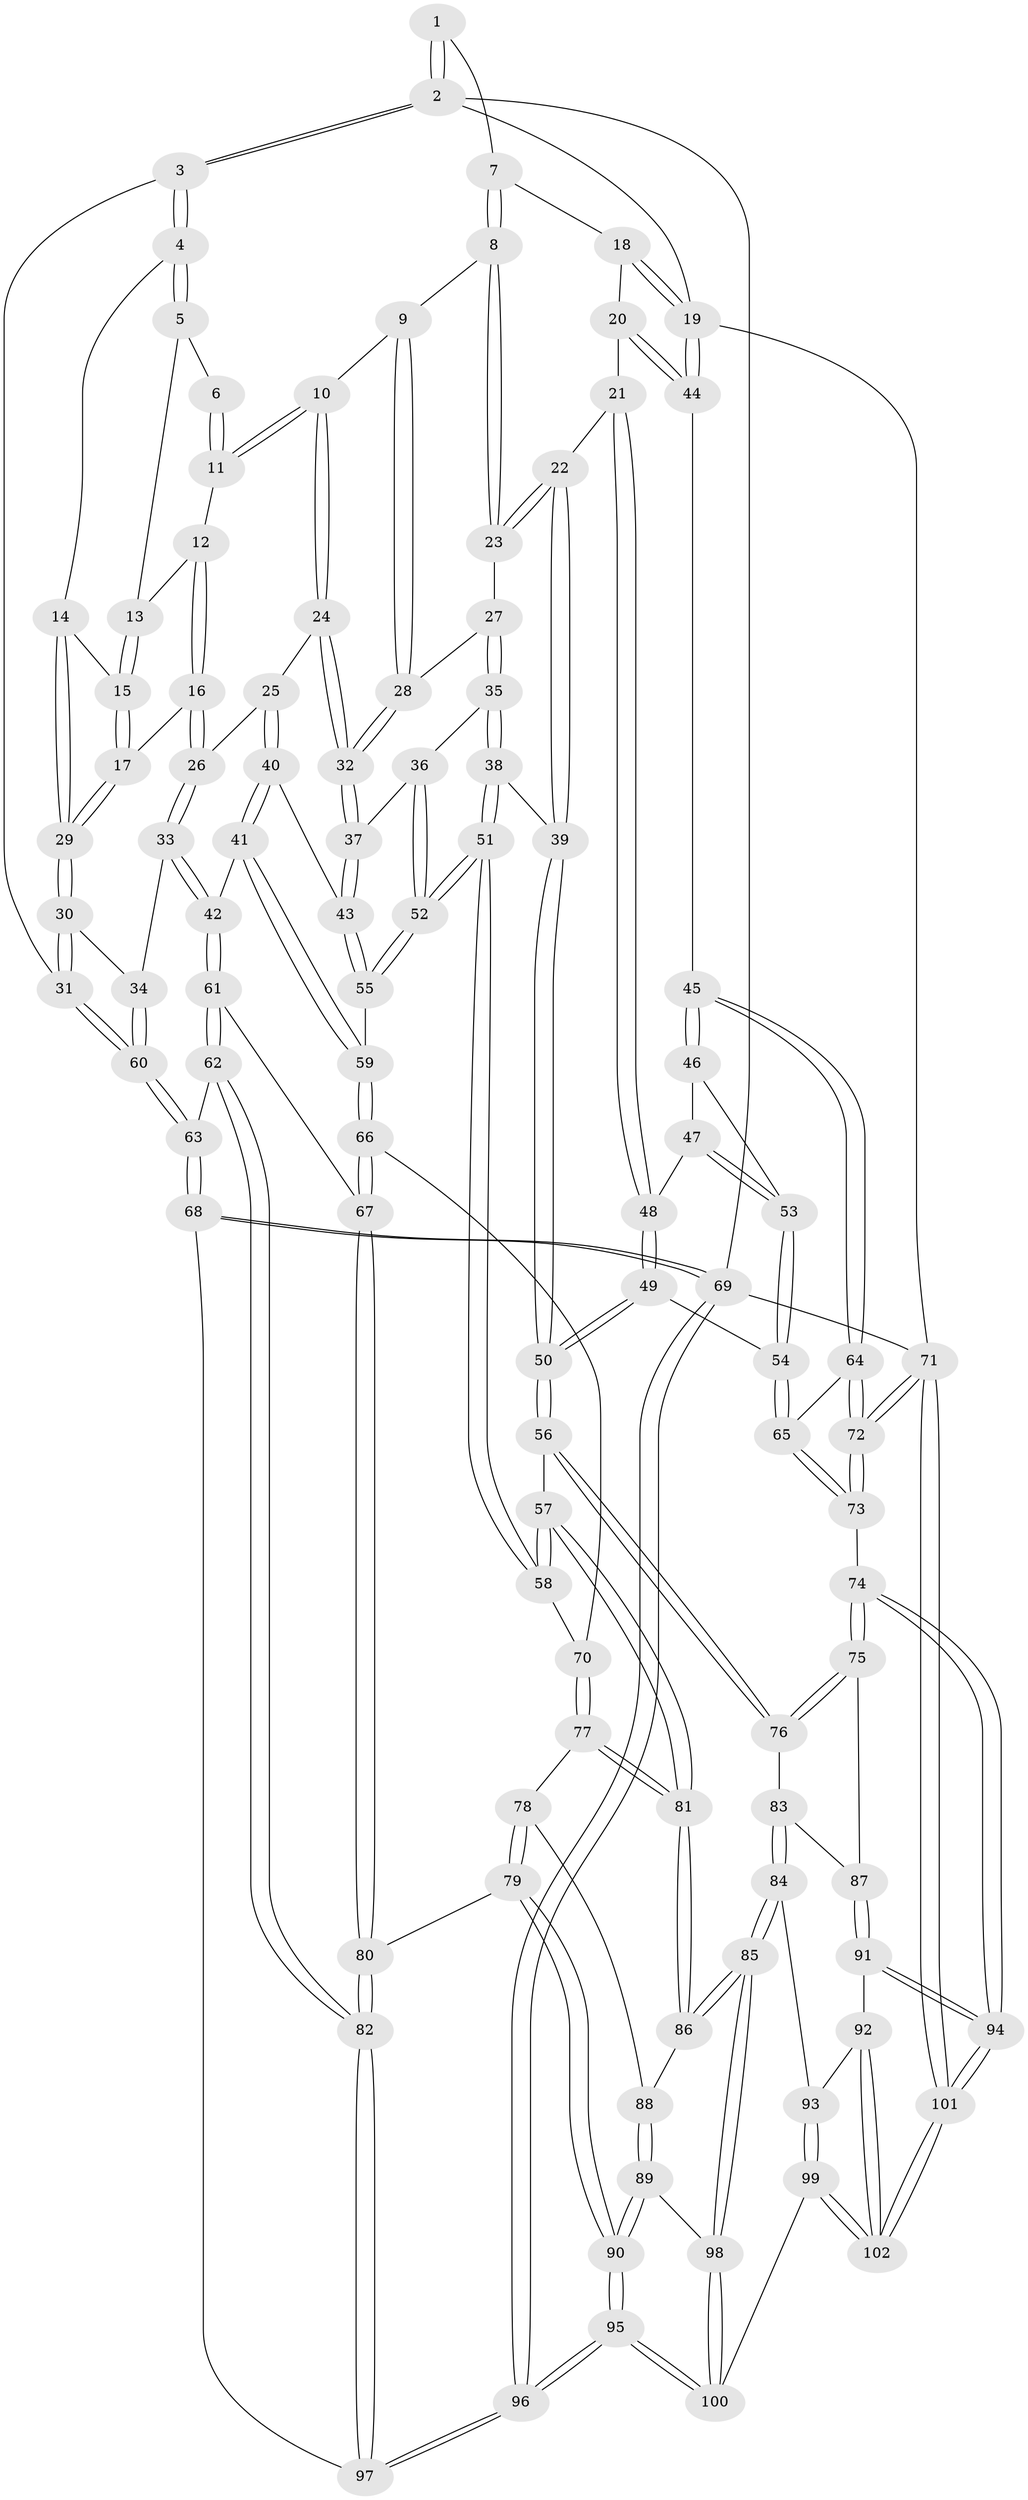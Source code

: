 // Generated by graph-tools (version 1.1) at 2025/11/02/21/25 10:11:13]
// undirected, 102 vertices, 252 edges
graph export_dot {
graph [start="1"]
  node [color=gray90,style=filled];
  1 [pos="+0.30605915504196785+0"];
  2 [pos="+0+0"];
  3 [pos="+0+0.13174808134676178"];
  4 [pos="+0.030496062238572957+0.21987992004937537"];
  5 [pos="+0.21132979201629087+0.10371735102964848"];
  6 [pos="+0.22538567964330128+0.0794720310378415"];
  7 [pos="+0.45595344237307234+0"];
  8 [pos="+0.4615958485497203+0.06662585837556342"];
  9 [pos="+0.4335330147831387+0.13067928177442634"];
  10 [pos="+0.3028167809411114+0.29910688061285445"];
  11 [pos="+0.2814073697514663+0.27767421400548725"];
  12 [pos="+0.2530136150397081+0.26334985573092157"];
  13 [pos="+0.20120648063169502+0.1762729459322936"];
  14 [pos="+0.064746717771319+0.26132978363199394"];
  15 [pos="+0.1738934458615596+0.26504984442394225"];
  16 [pos="+0.19331761530295505+0.3069223060665798"];
  17 [pos="+0.18103723946545164+0.29042809218001653"];
  18 [pos="+0.5117827296809174+0"];
  19 [pos="+1+0"];
  20 [pos="+0.8396930080439342+0.23321895978470916"];
  21 [pos="+0.818968662470424+0.30578703154272197"];
  22 [pos="+0.7404823361365918+0.34519743898917854"];
  23 [pos="+0.5137399950911449+0.17971980242045973"];
  24 [pos="+0.2978965719301829+0.3214511778096786"];
  25 [pos="+0.2654325563216693+0.3456894272301038"];
  26 [pos="+0.2122086429727732+0.34247196560120013"];
  27 [pos="+0.5281946623844682+0.33389764282554507"];
  28 [pos="+0.40274262678959305+0.3441137859376053"];
  29 [pos="+0.0776408663053187+0.34336790804658185"];
  30 [pos="+0.07673847483457347+0.3479141785393139"];
  31 [pos="+0+0.36864522131148003"];
  32 [pos="+0.3893492632245073+0.3661041318492133"];
  33 [pos="+0.13460313217412387+0.44616294799950434"];
  34 [pos="+0.11990044131119755+0.438861387875757"];
  35 [pos="+0.554711427814198+0.39879445505967365"];
  36 [pos="+0.4372169503303062+0.43324050178056706"];
  37 [pos="+0.3991045323651959+0.42981219740635446"];
  38 [pos="+0.5676331707438934+0.4065387092741731"];
  39 [pos="+0.6923224252386548+0.3959816763721533"];
  40 [pos="+0.27794643706057515+0.38497047131377027"];
  41 [pos="+0.2203299163208017+0.5381138375815393"];
  42 [pos="+0.17958745987158656+0.5248616942472318"];
  43 [pos="+0.3748515684412071+0.4531720319846684"];
  44 [pos="+1+0"];
  45 [pos="+1+0.47333788680666483"];
  46 [pos="+1+0.4495658406807937"];
  47 [pos="+0.9420224032060532+0.40808974494583145"];
  48 [pos="+0.847113594000726+0.3419086680016952"];
  49 [pos="+0.8245722140842874+0.6017687623728143"];
  50 [pos="+0.7153402312464742+0.6157143680457783"];
  51 [pos="+0.535451166115161+0.6080625665303118"];
  52 [pos="+0.5194421872583727+0.5983887476588539"];
  53 [pos="+0.8952743644529793+0.5532645128197048"];
  54 [pos="+0.8626748516350679+0.6115791294616294"];
  55 [pos="+0.3320405381788027+0.5373861844146508"];
  56 [pos="+0.6609895045524584+0.6656560247422302"];
  57 [pos="+0.6252177099308073+0.66908264625093"];
  58 [pos="+0.5450620831217919+0.6242745555696789"];
  59 [pos="+0.2746996831744779+0.5700092281376068"];
  60 [pos="+0+0.5031179408693103"];
  61 [pos="+0.005838720166445986+0.6653947474354496"];
  62 [pos="+0+0.6755607165554857"];
  63 [pos="+0+0.6687948406055929"];
  64 [pos="+1+0.5278559599368569"];
  65 [pos="+0.8892050709016946+0.63053934027908"];
  66 [pos="+0.2831428745816482+0.6520394129783473"];
  67 [pos="+0.2589162743924468+0.6944412246360927"];
  68 [pos="+0+0.8170099190732265"];
  69 [pos="+0+1"];
  70 [pos="+0.4080974451452772+0.7085529439090847"];
  71 [pos="+1+1"];
  72 [pos="+1+0.8885056148502894"];
  73 [pos="+0.9511433693987879+0.8269103811733622"];
  74 [pos="+0.9326127282196837+0.8351166410959343"];
  75 [pos="+0.7904366828699431+0.8169955891874835"];
  76 [pos="+0.6817005372636522+0.6980469957211867"];
  77 [pos="+0.4132706226630415+0.7745521828477478"];
  78 [pos="+0.3796608817488067+0.8261793304288674"];
  79 [pos="+0.2978866388816407+0.8485187389461921"];
  80 [pos="+0.22814331701550233+0.8212662254228352"];
  81 [pos="+0.5518461778659697+0.8133912841909668"];
  82 [pos="+0.17657077619587463+0.8474347478787354"];
  83 [pos="+0.6707689309699335+0.8480389361606356"];
  84 [pos="+0.5921949940364344+0.903537604602526"];
  85 [pos="+0.5522341478361864+0.887277728588269"];
  86 [pos="+0.5505580753446726+0.8783976446832624"];
  87 [pos="+0.738749545269901+0.8850731863200955"];
  88 [pos="+0.3893588273391058+0.8359026920536695"];
  89 [pos="+0.43483775950109954+0.9306543009315299"];
  90 [pos="+0.34963642268228484+0.9790493561736536"];
  91 [pos="+0.7306378287383261+0.9095947810661427"];
  92 [pos="+0.6497650187020203+0.9384087393682148"];
  93 [pos="+0.5986701332763581+0.9086189038550055"];
  94 [pos="+0.8191504479923056+1"];
  95 [pos="+0.27620392782151904+1"];
  96 [pos="+0.048625672766481186+1"];
  97 [pos="+0.1616421351198509+0.8792318819774342"];
  98 [pos="+0.5095498431309394+0.9374430383807381"];
  99 [pos="+0.5841732457090961+1"];
  100 [pos="+0.504277334102348+1"];
  101 [pos="+0.7913803282695777+1"];
  102 [pos="+0.7242060114761985+1"];
  1 -- 2;
  1 -- 2;
  1 -- 7;
  2 -- 3;
  2 -- 3;
  2 -- 19;
  2 -- 69;
  3 -- 4;
  3 -- 4;
  3 -- 31;
  4 -- 5;
  4 -- 5;
  4 -- 14;
  5 -- 6;
  5 -- 13;
  6 -- 11;
  6 -- 11;
  7 -- 8;
  7 -- 8;
  7 -- 18;
  8 -- 9;
  8 -- 23;
  8 -- 23;
  9 -- 10;
  9 -- 28;
  9 -- 28;
  10 -- 11;
  10 -- 11;
  10 -- 24;
  10 -- 24;
  11 -- 12;
  12 -- 13;
  12 -- 16;
  12 -- 16;
  13 -- 15;
  13 -- 15;
  14 -- 15;
  14 -- 29;
  14 -- 29;
  15 -- 17;
  15 -- 17;
  16 -- 17;
  16 -- 26;
  16 -- 26;
  17 -- 29;
  17 -- 29;
  18 -- 19;
  18 -- 19;
  18 -- 20;
  19 -- 44;
  19 -- 44;
  19 -- 71;
  20 -- 21;
  20 -- 44;
  20 -- 44;
  21 -- 22;
  21 -- 48;
  21 -- 48;
  22 -- 23;
  22 -- 23;
  22 -- 39;
  22 -- 39;
  23 -- 27;
  24 -- 25;
  24 -- 32;
  24 -- 32;
  25 -- 26;
  25 -- 40;
  25 -- 40;
  26 -- 33;
  26 -- 33;
  27 -- 28;
  27 -- 35;
  27 -- 35;
  28 -- 32;
  28 -- 32;
  29 -- 30;
  29 -- 30;
  30 -- 31;
  30 -- 31;
  30 -- 34;
  31 -- 60;
  31 -- 60;
  32 -- 37;
  32 -- 37;
  33 -- 34;
  33 -- 42;
  33 -- 42;
  34 -- 60;
  34 -- 60;
  35 -- 36;
  35 -- 38;
  35 -- 38;
  36 -- 37;
  36 -- 52;
  36 -- 52;
  37 -- 43;
  37 -- 43;
  38 -- 39;
  38 -- 51;
  38 -- 51;
  39 -- 50;
  39 -- 50;
  40 -- 41;
  40 -- 41;
  40 -- 43;
  41 -- 42;
  41 -- 59;
  41 -- 59;
  42 -- 61;
  42 -- 61;
  43 -- 55;
  43 -- 55;
  44 -- 45;
  45 -- 46;
  45 -- 46;
  45 -- 64;
  45 -- 64;
  46 -- 47;
  46 -- 53;
  47 -- 48;
  47 -- 53;
  47 -- 53;
  48 -- 49;
  48 -- 49;
  49 -- 50;
  49 -- 50;
  49 -- 54;
  50 -- 56;
  50 -- 56;
  51 -- 52;
  51 -- 52;
  51 -- 58;
  51 -- 58;
  52 -- 55;
  52 -- 55;
  53 -- 54;
  53 -- 54;
  54 -- 65;
  54 -- 65;
  55 -- 59;
  56 -- 57;
  56 -- 76;
  56 -- 76;
  57 -- 58;
  57 -- 58;
  57 -- 81;
  57 -- 81;
  58 -- 70;
  59 -- 66;
  59 -- 66;
  60 -- 63;
  60 -- 63;
  61 -- 62;
  61 -- 62;
  61 -- 67;
  62 -- 63;
  62 -- 82;
  62 -- 82;
  63 -- 68;
  63 -- 68;
  64 -- 65;
  64 -- 72;
  64 -- 72;
  65 -- 73;
  65 -- 73;
  66 -- 67;
  66 -- 67;
  66 -- 70;
  67 -- 80;
  67 -- 80;
  68 -- 69;
  68 -- 69;
  68 -- 97;
  69 -- 96;
  69 -- 96;
  69 -- 71;
  70 -- 77;
  70 -- 77;
  71 -- 72;
  71 -- 72;
  71 -- 101;
  71 -- 101;
  72 -- 73;
  72 -- 73;
  73 -- 74;
  74 -- 75;
  74 -- 75;
  74 -- 94;
  74 -- 94;
  75 -- 76;
  75 -- 76;
  75 -- 87;
  76 -- 83;
  77 -- 78;
  77 -- 81;
  77 -- 81;
  78 -- 79;
  78 -- 79;
  78 -- 88;
  79 -- 80;
  79 -- 90;
  79 -- 90;
  80 -- 82;
  80 -- 82;
  81 -- 86;
  81 -- 86;
  82 -- 97;
  82 -- 97;
  83 -- 84;
  83 -- 84;
  83 -- 87;
  84 -- 85;
  84 -- 85;
  84 -- 93;
  85 -- 86;
  85 -- 86;
  85 -- 98;
  85 -- 98;
  86 -- 88;
  87 -- 91;
  87 -- 91;
  88 -- 89;
  88 -- 89;
  89 -- 90;
  89 -- 90;
  89 -- 98;
  90 -- 95;
  90 -- 95;
  91 -- 92;
  91 -- 94;
  91 -- 94;
  92 -- 93;
  92 -- 102;
  92 -- 102;
  93 -- 99;
  93 -- 99;
  94 -- 101;
  94 -- 101;
  95 -- 96;
  95 -- 96;
  95 -- 100;
  95 -- 100;
  96 -- 97;
  96 -- 97;
  98 -- 100;
  98 -- 100;
  99 -- 100;
  99 -- 102;
  99 -- 102;
  101 -- 102;
  101 -- 102;
}
